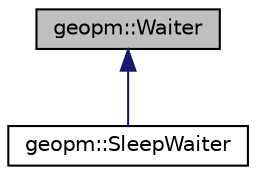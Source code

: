 digraph "geopm::Waiter"
{
 // LATEX_PDF_SIZE
  edge [fontname="Helvetica",fontsize="10",labelfontname="Helvetica",labelfontsize="10"];
  node [fontname="Helvetica",fontsize="10",shape=record];
  Node1 [label="geopm::Waiter",height=0.2,width=0.4,color="black", fillcolor="grey75", style="filled", fontcolor="black",tooltip="Class to support a periodic wait loop."];
  Node1 -> Node2 [dir="back",color="midnightblue",fontsize="10",style="solid",fontname="Helvetica"];
  Node2 [label="geopm::SleepWaiter",height=0.2,width=0.4,color="black", fillcolor="white", style="filled",URL="$classgeopm_1_1_sleep_waiter.html",tooltip="Class to support a periodic wait loop based on clock_nanosleep() using CLOCK_REALTIME."];
}
